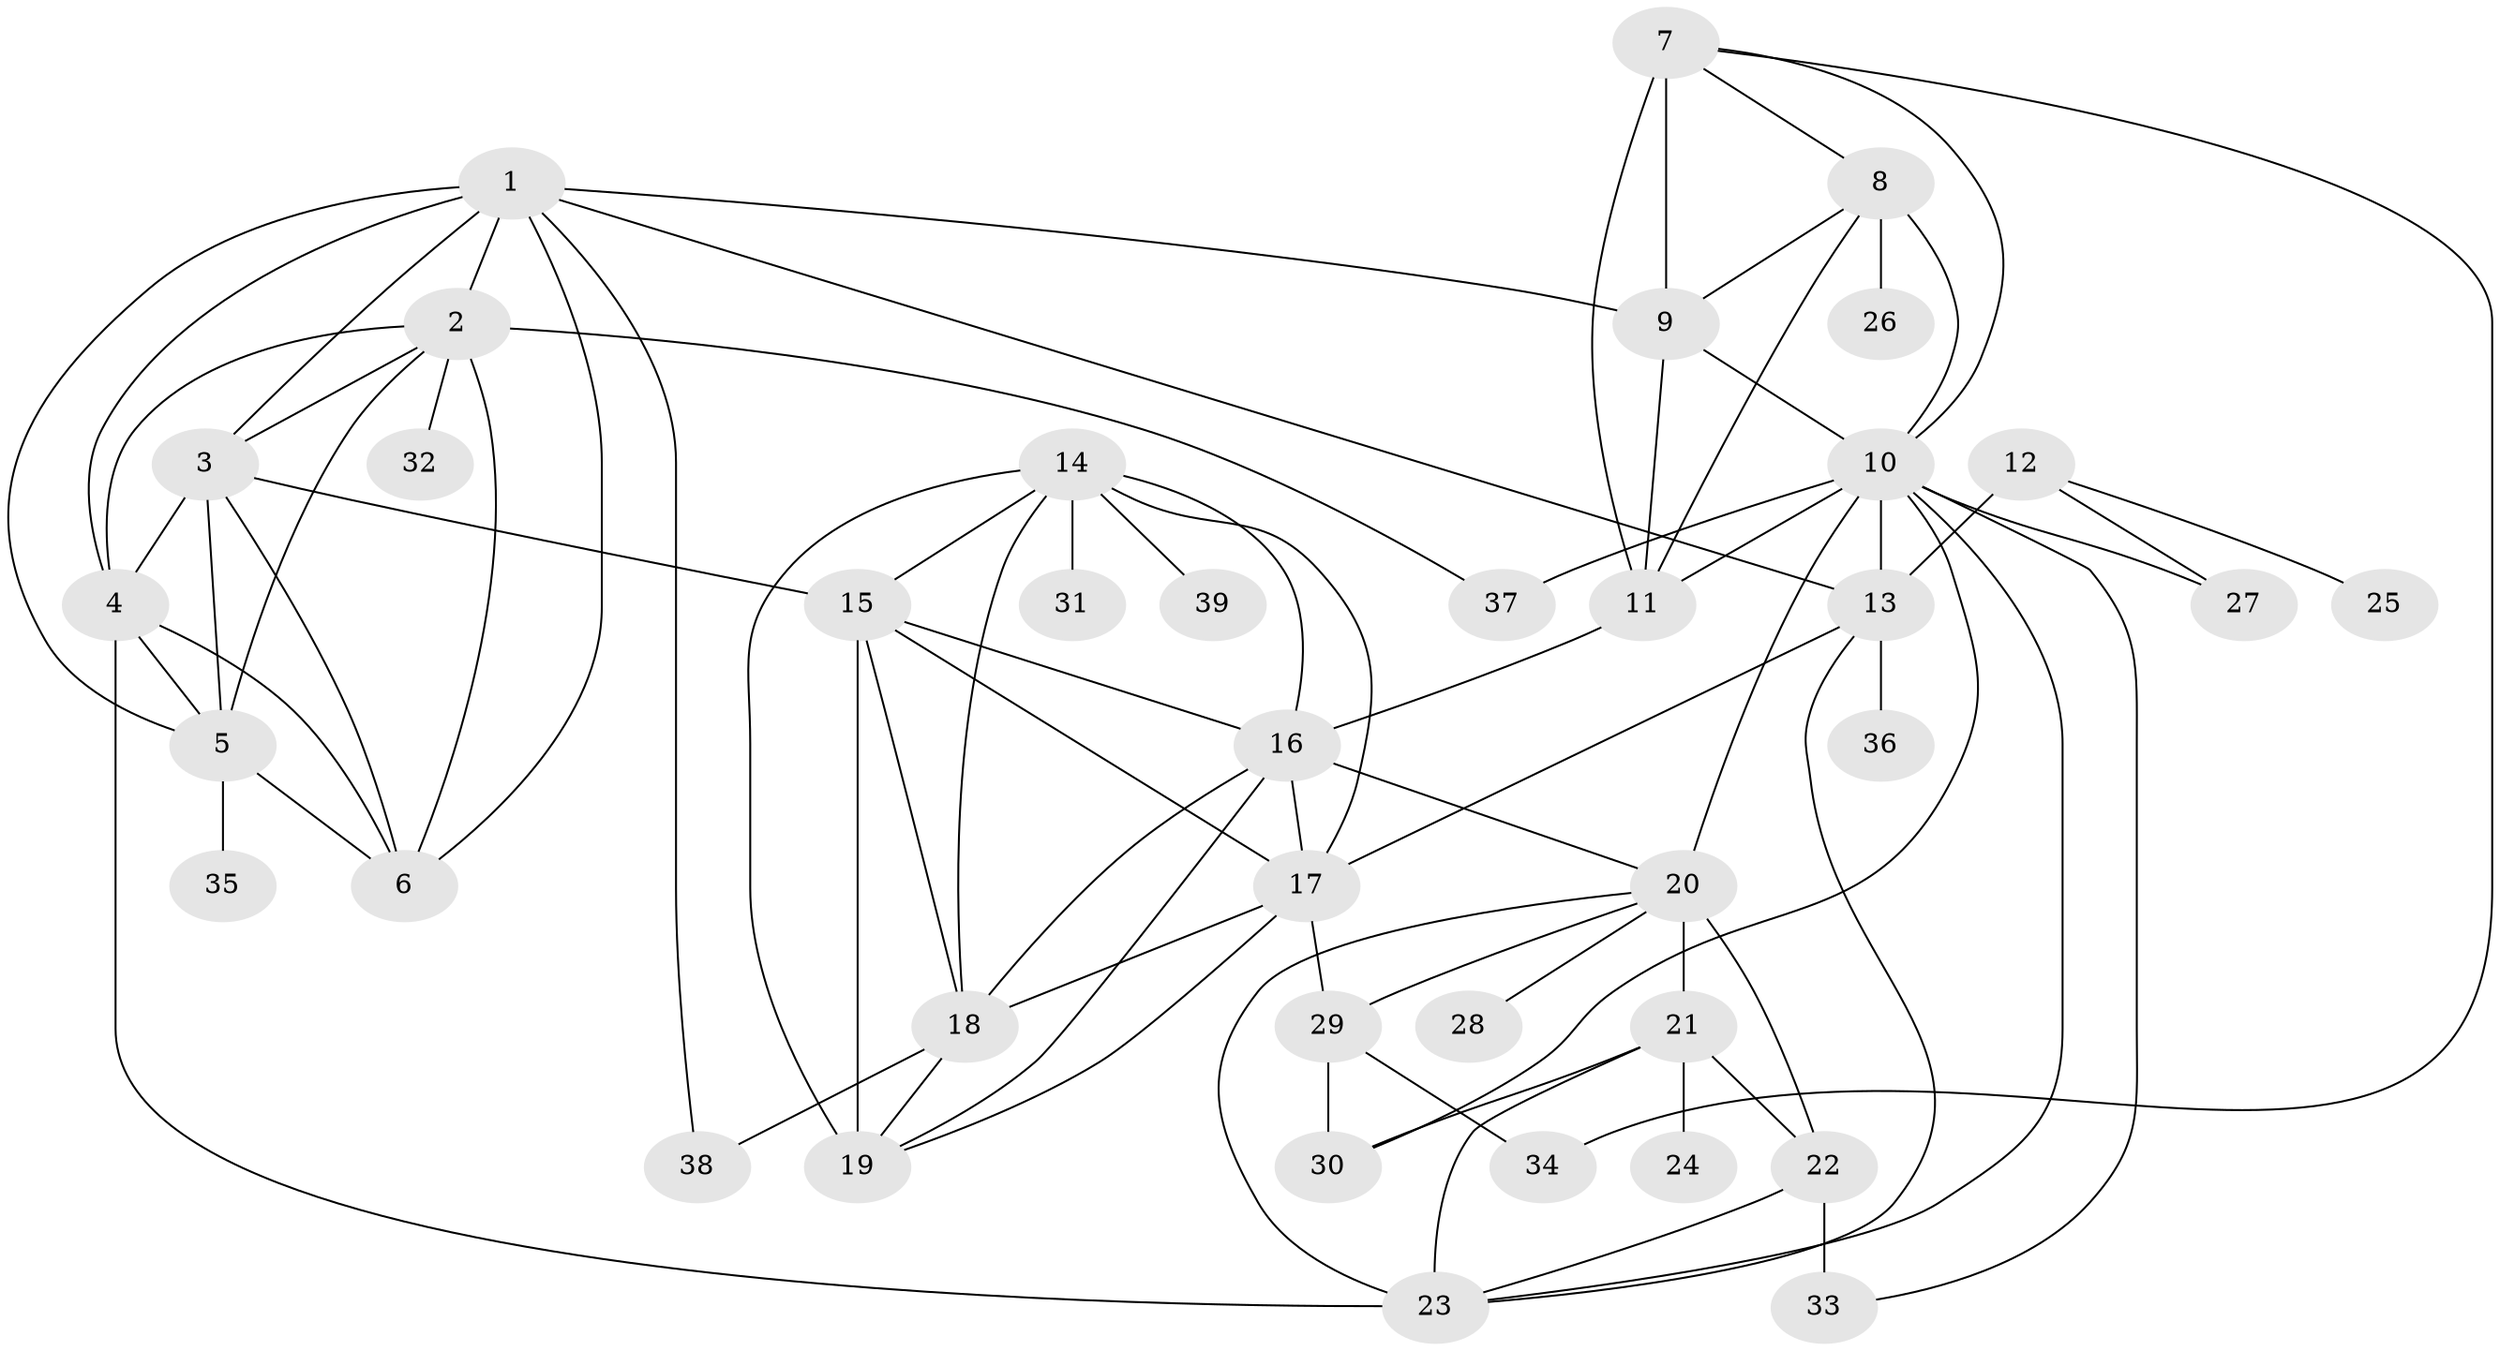 // original degree distribution, {10: 0.015625, 9: 0.0546875, 8: 0.03125, 7: 0.0546875, 13: 0.0234375, 5: 0.0234375, 6: 0.0078125, 14: 0.0078125, 12: 0.015625, 1: 0.625, 2: 0.09375, 3: 0.046875}
// Generated by graph-tools (version 1.1) at 2025/52/03/04/25 22:52:19]
// undirected, 39 vertices, 82 edges
graph export_dot {
  node [color=gray90,style=filled];
  1;
  2;
  3;
  4;
  5;
  6;
  7;
  8;
  9;
  10;
  11;
  12;
  13;
  14;
  15;
  16;
  17;
  18;
  19;
  20;
  21;
  22;
  23;
  24;
  25;
  26;
  27;
  28;
  29;
  30;
  31;
  32;
  33;
  34;
  35;
  36;
  37;
  38;
  39;
  1 -- 2 [weight=1.0];
  1 -- 3 [weight=1.0];
  1 -- 4 [weight=1.0];
  1 -- 5 [weight=1.0];
  1 -- 6 [weight=1.0];
  1 -- 9 [weight=1.0];
  1 -- 13 [weight=1.0];
  1 -- 38 [weight=1.0];
  2 -- 3 [weight=1.0];
  2 -- 4 [weight=1.0];
  2 -- 5 [weight=1.0];
  2 -- 6 [weight=1.0];
  2 -- 32 [weight=1.0];
  2 -- 37 [weight=2.0];
  3 -- 4 [weight=1.0];
  3 -- 5 [weight=1.0];
  3 -- 6 [weight=1.0];
  3 -- 15 [weight=1.0];
  4 -- 5 [weight=1.0];
  4 -- 6 [weight=1.0];
  4 -- 23 [weight=1.0];
  5 -- 6 [weight=1.0];
  5 -- 35 [weight=1.0];
  7 -- 8 [weight=1.0];
  7 -- 9 [weight=8.0];
  7 -- 10 [weight=1.0];
  7 -- 11 [weight=1.0];
  7 -- 34 [weight=1.0];
  8 -- 9 [weight=2.0];
  8 -- 10 [weight=1.0];
  8 -- 11 [weight=1.0];
  8 -- 26 [weight=7.0];
  9 -- 10 [weight=2.0];
  9 -- 11 [weight=2.0];
  10 -- 11 [weight=1.0];
  10 -- 13 [weight=1.0];
  10 -- 20 [weight=1.0];
  10 -- 23 [weight=1.0];
  10 -- 27 [weight=1.0];
  10 -- 30 [weight=1.0];
  10 -- 33 [weight=1.0];
  10 -- 37 [weight=1.0];
  11 -- 16 [weight=1.0];
  12 -- 13 [weight=5.0];
  12 -- 25 [weight=1.0];
  12 -- 27 [weight=1.0];
  13 -- 17 [weight=1.0];
  13 -- 23 [weight=2.0];
  13 -- 36 [weight=3.0];
  14 -- 15 [weight=1.0];
  14 -- 16 [weight=1.0];
  14 -- 17 [weight=1.0];
  14 -- 18 [weight=1.0];
  14 -- 19 [weight=1.0];
  14 -- 31 [weight=1.0];
  14 -- 39 [weight=1.0];
  15 -- 16 [weight=1.0];
  15 -- 17 [weight=1.0];
  15 -- 18 [weight=1.0];
  15 -- 19 [weight=8.0];
  16 -- 17 [weight=1.0];
  16 -- 18 [weight=1.0];
  16 -- 19 [weight=1.0];
  16 -- 20 [weight=1.0];
  17 -- 18 [weight=1.0];
  17 -- 19 [weight=1.0];
  17 -- 29 [weight=2.0];
  18 -- 19 [weight=1.0];
  18 -- 38 [weight=1.0];
  20 -- 21 [weight=3.0];
  20 -- 22 [weight=3.0];
  20 -- 23 [weight=3.0];
  20 -- 28 [weight=1.0];
  20 -- 29 [weight=1.0];
  21 -- 22 [weight=1.0];
  21 -- 23 [weight=1.0];
  21 -- 24 [weight=1.0];
  21 -- 30 [weight=5.0];
  22 -- 23 [weight=1.0];
  22 -- 33 [weight=2.0];
  29 -- 30 [weight=1.0];
  29 -- 34 [weight=1.0];
}
